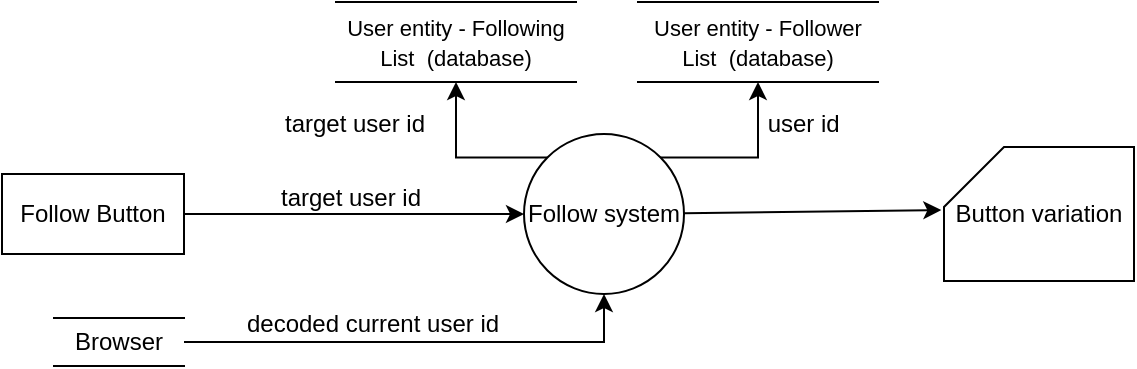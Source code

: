 <mxfile version="20.8.23" type="github">
  <diagram name="第1頁" id="IL3iJkp3xKeJsIAu66Rl">
    <mxGraphModel dx="970" dy="507" grid="0" gridSize="10" guides="1" tooltips="1" connect="1" arrows="1" fold="1" page="1" pageScale="1" pageWidth="827" pageHeight="1169" math="0" shadow="0">
      <root>
        <mxCell id="0" />
        <mxCell id="1" parent="0" />
        <mxCell id="zkDPbRPJDWIZ1ej-2Ygc-2" value="Follow Button" style="rounded=0;whiteSpace=wrap;html=1;" parent="1" vertex="1">
          <mxGeometry x="99" y="400" width="91" height="40" as="geometry" />
        </mxCell>
        <mxCell id="zkDPbRPJDWIZ1ej-2Ygc-3" value="Button variation" style="shape=card;whiteSpace=wrap;html=1;" parent="1" vertex="1">
          <mxGeometry x="570" y="386.5" width="95" height="67" as="geometry" />
        </mxCell>
        <mxCell id="8GjfoLXpLdCO_-TRHif1-1" style="edgeStyle=orthogonalEdgeStyle;rounded=0;orthogonalLoop=1;jettySize=auto;html=1;exitX=0;exitY=0;exitDx=0;exitDy=0;entryX=0.5;entryY=1;entryDx=0;entryDy=0;fontSize=11;" edge="1" parent="1" source="zkDPbRPJDWIZ1ej-2Ygc-4" target="zkDPbRPJDWIZ1ej-2Ygc-11">
          <mxGeometry relative="1" as="geometry">
            <Array as="points">
              <mxPoint x="326" y="392" />
            </Array>
          </mxGeometry>
        </mxCell>
        <mxCell id="8GjfoLXpLdCO_-TRHif1-2" style="edgeStyle=orthogonalEdgeStyle;rounded=0;orthogonalLoop=1;jettySize=auto;html=1;exitX=1;exitY=0;exitDx=0;exitDy=0;entryX=0.5;entryY=1;entryDx=0;entryDy=0;fontSize=11;" edge="1" parent="1" source="zkDPbRPJDWIZ1ej-2Ygc-4" target="zkDPbRPJDWIZ1ej-2Ygc-14">
          <mxGeometry relative="1" as="geometry">
            <Array as="points">
              <mxPoint x="477" y="392" />
            </Array>
          </mxGeometry>
        </mxCell>
        <mxCell id="zkDPbRPJDWIZ1ej-2Ygc-4" value="Follow system" style="ellipse;whiteSpace=wrap;html=1;aspect=fixed;" parent="1" vertex="1">
          <mxGeometry x="360" y="380" width="80" height="80" as="geometry" />
        </mxCell>
        <mxCell id="zkDPbRPJDWIZ1ej-2Ygc-5" value="" style="endArrow=classic;html=1;rounded=0;exitX=1;exitY=0.5;exitDx=0;exitDy=0;entryX=0;entryY=0.5;entryDx=0;entryDy=0;" parent="1" source="zkDPbRPJDWIZ1ej-2Ygc-2" target="zkDPbRPJDWIZ1ej-2Ygc-4" edge="1">
          <mxGeometry width="50" height="50" relative="1" as="geometry">
            <mxPoint x="410" y="470" as="sourcePoint" />
            <mxPoint x="460" y="420" as="targetPoint" />
          </mxGeometry>
        </mxCell>
        <mxCell id="zkDPbRPJDWIZ1ej-2Ygc-6" value="" style="endArrow=classic;html=1;rounded=0;entryX=-0.014;entryY=0.471;entryDx=0;entryDy=0;entryPerimeter=0;" parent="1" source="zkDPbRPJDWIZ1ej-2Ygc-4" target="zkDPbRPJDWIZ1ej-2Ygc-3" edge="1">
          <mxGeometry width="50" height="50" relative="1" as="geometry">
            <mxPoint x="410" y="470" as="sourcePoint" />
            <mxPoint x="460" y="420" as="targetPoint" />
          </mxGeometry>
        </mxCell>
        <mxCell id="zkDPbRPJDWIZ1ej-2Ygc-11" value="&lt;font style=&quot;font-size: 11px;&quot;&gt;&lt;font&gt;User entity - Following List &amp;nbsp;&lt;/font&gt;(database)&lt;/font&gt;" style="shape=partialRectangle;whiteSpace=wrap;html=1;left=0;right=0;fillColor=none;rounded=0;strokeColor=default;fontFamily=Helvetica;fontSize=12;fontColor=default;" parent="1" vertex="1">
          <mxGeometry x="266" y="314" width="120" height="40" as="geometry" />
        </mxCell>
        <mxCell id="zkDPbRPJDWIZ1ej-2Ygc-14" value="&lt;font style=&quot;font-size: 11px;&quot;&gt;&lt;font style=&quot;border-color: var(--border-color);&quot;&gt;User entity - Follower List &amp;nbsp;&lt;/font&gt;(database)&lt;/font&gt;" style="shape=partialRectangle;whiteSpace=wrap;html=1;left=0;right=0;fillColor=none;rounded=0;strokeColor=default;fontFamily=Helvetica;fontSize=12;fontColor=default;" parent="1" vertex="1">
          <mxGeometry x="417" y="314" width="120" height="40" as="geometry" />
        </mxCell>
        <mxCell id="zkDPbRPJDWIZ1ej-2Ygc-16" value="decoded current user id" style="text;html=1;align=center;verticalAlign=middle;resizable=0;points=[];autosize=1;strokeColor=none;fillColor=none;" parent="1" vertex="1">
          <mxGeometry x="212" y="462" width="144" height="26" as="geometry" />
        </mxCell>
        <mxCell id="zkDPbRPJDWIZ1ej-2Ygc-19" style="edgeStyle=orthogonalEdgeStyle;rounded=0;orthogonalLoop=1;jettySize=auto;html=1;" parent="1" source="zkDPbRPJDWIZ1ej-2Ygc-17" target="zkDPbRPJDWIZ1ej-2Ygc-4" edge="1">
          <mxGeometry relative="1" as="geometry" />
        </mxCell>
        <mxCell id="zkDPbRPJDWIZ1ej-2Ygc-17" value="Browser" style="shape=partialRectangle;whiteSpace=wrap;html=1;left=0;right=0;fillColor=none;rounded=0;strokeColor=default;fontFamily=Helvetica;fontSize=12;fontColor=default;" parent="1" vertex="1">
          <mxGeometry x="125" y="472" width="65" height="24" as="geometry" />
        </mxCell>
        <mxCell id="zkDPbRPJDWIZ1ej-2Ygc-20" value="target user id" style="text;html=1;align=center;verticalAlign=middle;resizable=0;points=[];autosize=1;strokeColor=none;fillColor=none;" parent="1" vertex="1">
          <mxGeometry x="228" y="397" width="90" height="30" as="geometry" />
        </mxCell>
        <mxCell id="zkDPbRPJDWIZ1ej-2Ygc-21" value="target user id" style="text;html=1;align=center;verticalAlign=middle;resizable=0;points=[];autosize=1;strokeColor=none;fillColor=none;" parent="1" vertex="1">
          <mxGeometry x="230" y="360" width="90" height="30" as="geometry" />
        </mxCell>
        <mxCell id="zkDPbRPJDWIZ1ej-2Ygc-22" value="user id&amp;nbsp;" style="text;html=1;align=center;verticalAlign=middle;resizable=0;points=[];autosize=1;strokeColor=none;fillColor=none;" parent="1" vertex="1">
          <mxGeometry x="471" y="360" width="60" height="30" as="geometry" />
        </mxCell>
      </root>
    </mxGraphModel>
  </diagram>
</mxfile>
